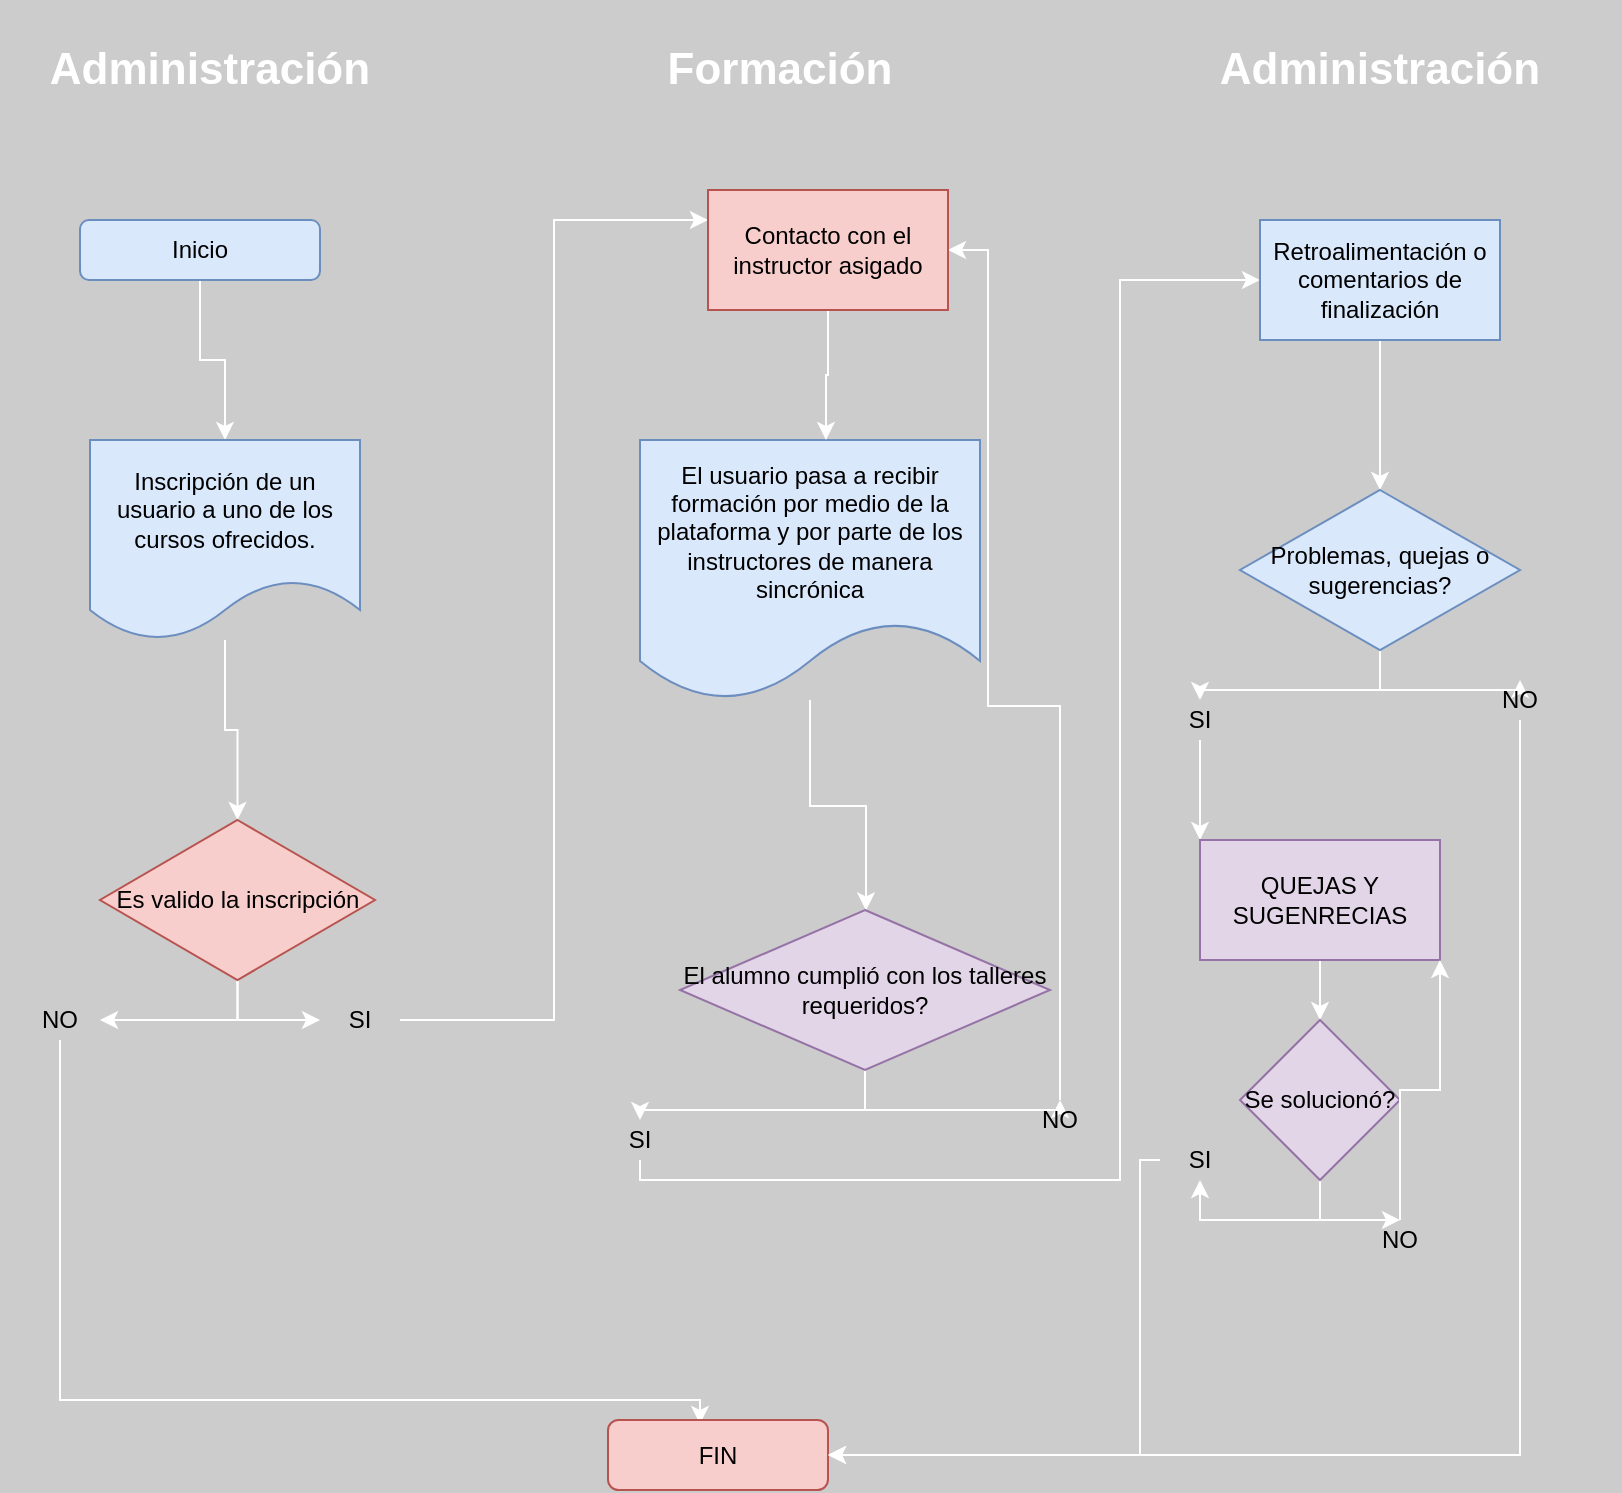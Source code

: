 <mxfile version="13.8.3" type="github">
  <diagram id="l8dNg07YHRR2AjKFmhx5" name="Page-1">
    <mxGraphModel dx="1365" dy="794" grid="1" gridSize="10" guides="1" tooltips="1" connect="1" arrows="1" fold="1" page="1" pageScale="1" pageWidth="827" pageHeight="1169" background="#CCCCCC" math="0" shadow="0">
      <root>
        <mxCell id="0" />
        <mxCell id="1" parent="0" />
        <mxCell id="ggHi2MfkiVqWgaHe4agL-7" value="" style="edgeStyle=orthogonalEdgeStyle;rounded=0;orthogonalLoop=1;jettySize=auto;html=1;strokeColor=#FFFFFF;" edge="1" parent="1" source="ggHi2MfkiVqWgaHe4agL-2" target="ggHi2MfkiVqWgaHe4agL-5">
          <mxGeometry relative="1" as="geometry" />
        </mxCell>
        <mxCell id="ggHi2MfkiVqWgaHe4agL-2" value="Inicio" style="rounded=1;whiteSpace=wrap;html=1;fillColor=#dae8fc;strokeColor=#6c8ebf;" vertex="1" parent="1">
          <mxGeometry x="40" y="110" width="120" height="30" as="geometry" />
        </mxCell>
        <mxCell id="ggHi2MfkiVqWgaHe4agL-3" value="&lt;font style=&quot;font-size: 22px&quot; color=&quot;#ffffff&quot;&gt;&lt;b&gt;Administración&lt;/b&gt;&lt;/font&gt;" style="text;html=1;strokeColor=none;fillColor=none;align=center;verticalAlign=middle;whiteSpace=wrap;rounded=0;" vertex="1" parent="1">
          <mxGeometry width="210" height="70" as="geometry" />
        </mxCell>
        <mxCell id="ggHi2MfkiVqWgaHe4agL-14" value="" style="edgeStyle=orthogonalEdgeStyle;rounded=0;orthogonalLoop=1;jettySize=auto;html=1;strokeColor=#FFFFFF;" edge="1" parent="1" source="ggHi2MfkiVqWgaHe4agL-5" target="ggHi2MfkiVqWgaHe4agL-13">
          <mxGeometry relative="1" as="geometry" />
        </mxCell>
        <mxCell id="ggHi2MfkiVqWgaHe4agL-5" value="Inscripción de un usuario a uno de los cursos ofrecidos." style="shape=document;whiteSpace=wrap;html=1;boundedLbl=1;fillColor=#dae8fc;strokeColor=#6c8ebf;" vertex="1" parent="1">
          <mxGeometry x="45" y="220" width="135" height="100" as="geometry" />
        </mxCell>
        <mxCell id="ggHi2MfkiVqWgaHe4agL-9" value="&lt;font color=&quot;#ffffff&quot;&gt;&lt;span style=&quot;font-size: 22px&quot;&gt;&lt;b&gt;Formación&lt;/b&gt;&lt;/span&gt;&lt;/font&gt;" style="text;html=1;strokeColor=none;fillColor=none;align=center;verticalAlign=middle;whiteSpace=wrap;rounded=0;" vertex="1" parent="1">
          <mxGeometry x="270" width="240" height="70" as="geometry" />
        </mxCell>
        <mxCell id="ggHi2MfkiVqWgaHe4agL-27" value="" style="edgeStyle=orthogonalEdgeStyle;rounded=0;orthogonalLoop=1;jettySize=auto;html=1;strokeColor=#FFFFFF;" edge="1" parent="1" source="ggHi2MfkiVqWgaHe4agL-11" target="ggHi2MfkiVqWgaHe4agL-26">
          <mxGeometry relative="1" as="geometry">
            <Array as="points">
              <mxPoint x="405" y="403" />
              <mxPoint x="433" y="403" />
            </Array>
          </mxGeometry>
        </mxCell>
        <mxCell id="ggHi2MfkiVqWgaHe4agL-11" value="El usuario pasa a recibir formación por medio de la plataforma y por parte de los instructores de manera sincrónica" style="shape=document;whiteSpace=wrap;html=1;boundedLbl=1;fillColor=#dae8fc;strokeColor=#6c8ebf;" vertex="1" parent="1">
          <mxGeometry x="320" y="220" width="170" height="130" as="geometry" />
        </mxCell>
        <mxCell id="ggHi2MfkiVqWgaHe4agL-21" style="edgeStyle=orthogonalEdgeStyle;rounded=0;orthogonalLoop=1;jettySize=auto;html=1;entryX=1;entryY=0.5;entryDx=0;entryDy=0;strokeColor=#FFFFFF;" edge="1" parent="1" source="ggHi2MfkiVqWgaHe4agL-13" target="ggHi2MfkiVqWgaHe4agL-17">
          <mxGeometry relative="1" as="geometry" />
        </mxCell>
        <mxCell id="ggHi2MfkiVqWgaHe4agL-24" style="edgeStyle=orthogonalEdgeStyle;rounded=0;orthogonalLoop=1;jettySize=auto;html=1;entryX=0;entryY=0.5;entryDx=0;entryDy=0;strokeColor=#FFFFFF;" edge="1" parent="1" source="ggHi2MfkiVqWgaHe4agL-13" target="ggHi2MfkiVqWgaHe4agL-18">
          <mxGeometry relative="1" as="geometry" />
        </mxCell>
        <mxCell id="ggHi2MfkiVqWgaHe4agL-13" value="Es valido la inscripción" style="rhombus;whiteSpace=wrap;html=1;fillColor=#f8cecc;strokeColor=#b85450;" vertex="1" parent="1">
          <mxGeometry x="50" y="410" width="137.5" height="80" as="geometry" />
        </mxCell>
        <mxCell id="ggHi2MfkiVqWgaHe4agL-23" style="edgeStyle=orthogonalEdgeStyle;rounded=0;orthogonalLoop=1;jettySize=auto;html=1;entryX=0.418;entryY=0.057;entryDx=0;entryDy=0;entryPerimeter=0;strokeColor=#FFFFFF;" edge="1" parent="1" source="ggHi2MfkiVqWgaHe4agL-17" target="ggHi2MfkiVqWgaHe4agL-22">
          <mxGeometry relative="1" as="geometry">
            <Array as="points">
              <mxPoint x="30" y="700" />
              <mxPoint x="350" y="700" />
            </Array>
          </mxGeometry>
        </mxCell>
        <mxCell id="ggHi2MfkiVqWgaHe4agL-17" value="NO" style="text;html=1;strokeColor=none;fillColor=none;align=center;verticalAlign=middle;whiteSpace=wrap;rounded=0;rotation=0;" vertex="1" parent="1">
          <mxGeometry x="10" y="500" width="40" height="20" as="geometry" />
        </mxCell>
        <mxCell id="ggHi2MfkiVqWgaHe4agL-25" style="edgeStyle=orthogonalEdgeStyle;rounded=0;orthogonalLoop=1;jettySize=auto;html=1;strokeColor=#FFFFFF;entryX=0;entryY=0.25;entryDx=0;entryDy=0;" edge="1" parent="1" source="ggHi2MfkiVqWgaHe4agL-18" target="ggHi2MfkiVqWgaHe4agL-33">
          <mxGeometry relative="1" as="geometry">
            <mxPoint x="260" y="130" as="targetPoint" />
          </mxGeometry>
        </mxCell>
        <mxCell id="ggHi2MfkiVqWgaHe4agL-18" value="SI" style="text;html=1;strokeColor=none;fillColor=none;align=center;verticalAlign=middle;whiteSpace=wrap;rounded=0;" vertex="1" parent="1">
          <mxGeometry x="160" y="500" width="40" height="20" as="geometry" />
        </mxCell>
        <mxCell id="ggHi2MfkiVqWgaHe4agL-22" value="FIN" style="rounded=1;whiteSpace=wrap;html=1;fillColor=#f8cecc;strokeColor=#b85450;" vertex="1" parent="1">
          <mxGeometry x="304" y="710" width="110" height="35" as="geometry" />
        </mxCell>
        <mxCell id="ggHi2MfkiVqWgaHe4agL-28" style="edgeStyle=orthogonalEdgeStyle;rounded=0;orthogonalLoop=1;jettySize=auto;html=1;strokeColor=#FFFFFF;" edge="1" parent="1" source="ggHi2MfkiVqWgaHe4agL-26" target="ggHi2MfkiVqWgaHe4agL-29">
          <mxGeometry relative="1" as="geometry">
            <mxPoint x="320" y="570" as="targetPoint" />
          </mxGeometry>
        </mxCell>
        <mxCell id="ggHi2MfkiVqWgaHe4agL-30" style="edgeStyle=orthogonalEdgeStyle;rounded=0;orthogonalLoop=1;jettySize=auto;html=1;strokeColor=#FFFFFF;" edge="1" parent="1" source="ggHi2MfkiVqWgaHe4agL-26" target="ggHi2MfkiVqWgaHe4agL-31">
          <mxGeometry relative="1" as="geometry">
            <mxPoint x="520" y="560" as="targetPoint" />
          </mxGeometry>
        </mxCell>
        <mxCell id="ggHi2MfkiVqWgaHe4agL-26" value="El alumno cumplió con los talleres requeridos?" style="rhombus;whiteSpace=wrap;html=1;strokeColor=#9673a6;fillColor=#e1d5e7;" vertex="1" parent="1">
          <mxGeometry x="340" y="455" width="185" height="80" as="geometry" />
        </mxCell>
        <mxCell id="ggHi2MfkiVqWgaHe4agL-38" style="edgeStyle=orthogonalEdgeStyle;rounded=0;orthogonalLoop=1;jettySize=auto;html=1;strokeColor=#FFFFFF;" edge="1" parent="1" source="ggHi2MfkiVqWgaHe4agL-29" target="ggHi2MfkiVqWgaHe4agL-37">
          <mxGeometry relative="1" as="geometry">
            <Array as="points">
              <mxPoint x="320" y="590" />
              <mxPoint x="560" y="590" />
              <mxPoint x="560" y="140" />
            </Array>
          </mxGeometry>
        </mxCell>
        <mxCell id="ggHi2MfkiVqWgaHe4agL-29" value="SI" style="text;html=1;strokeColor=none;fillColor=none;align=center;verticalAlign=middle;whiteSpace=wrap;rounded=0;" vertex="1" parent="1">
          <mxGeometry x="300" y="560" width="40" height="20" as="geometry" />
        </mxCell>
        <mxCell id="ggHi2MfkiVqWgaHe4agL-39" style="edgeStyle=orthogonalEdgeStyle;rounded=0;orthogonalLoop=1;jettySize=auto;html=1;strokeColor=#FFFFFF;entryX=1;entryY=0.5;entryDx=0;entryDy=0;" edge="1" parent="1" source="ggHi2MfkiVqWgaHe4agL-31" target="ggHi2MfkiVqWgaHe4agL-33">
          <mxGeometry relative="1" as="geometry">
            <mxPoint x="520" y="120" as="targetPoint" />
            <Array as="points">
              <mxPoint x="530" y="353" />
              <mxPoint x="494" y="353" />
              <mxPoint x="494" y="125" />
            </Array>
          </mxGeometry>
        </mxCell>
        <mxCell id="ggHi2MfkiVqWgaHe4agL-31" value="NO" style="text;html=1;strokeColor=none;fillColor=none;align=center;verticalAlign=middle;whiteSpace=wrap;rounded=0;" vertex="1" parent="1">
          <mxGeometry x="510" y="550" width="40" height="20" as="geometry" />
        </mxCell>
        <mxCell id="ggHi2MfkiVqWgaHe4agL-34" style="edgeStyle=orthogonalEdgeStyle;rounded=0;orthogonalLoop=1;jettySize=auto;html=1;entryX=0.547;entryY=0;entryDx=0;entryDy=0;entryPerimeter=0;strokeColor=#FFFFFF;" edge="1" parent="1" source="ggHi2MfkiVqWgaHe4agL-33" target="ggHi2MfkiVqWgaHe4agL-11">
          <mxGeometry relative="1" as="geometry" />
        </mxCell>
        <mxCell id="ggHi2MfkiVqWgaHe4agL-33" value="Contacto con el instructor asigado" style="rounded=0;whiteSpace=wrap;html=1;fillColor=#f8cecc;strokeColor=#b85450;" vertex="1" parent="1">
          <mxGeometry x="354" y="95" width="120" height="60" as="geometry" />
        </mxCell>
        <mxCell id="ggHi2MfkiVqWgaHe4agL-36" value="&lt;font color=&quot;#ffffff&quot;&gt;&lt;span style=&quot;font-size: 22px&quot;&gt;&lt;b&gt;Administración&lt;/b&gt;&lt;/span&gt;&lt;/font&gt;" style="text;html=1;strokeColor=none;fillColor=none;align=center;verticalAlign=middle;whiteSpace=wrap;rounded=0;" vertex="1" parent="1">
          <mxGeometry x="570" width="240" height="70" as="geometry" />
        </mxCell>
        <mxCell id="ggHi2MfkiVqWgaHe4agL-41" value="" style="edgeStyle=orthogonalEdgeStyle;rounded=0;orthogonalLoop=1;jettySize=auto;html=1;strokeColor=#FFFFFF;" edge="1" parent="1" source="ggHi2MfkiVqWgaHe4agL-37" target="ggHi2MfkiVqWgaHe4agL-40">
          <mxGeometry relative="1" as="geometry" />
        </mxCell>
        <mxCell id="ggHi2MfkiVqWgaHe4agL-37" value="Retroalimentación o comentarios de finalización" style="rounded=0;whiteSpace=wrap;html=1;fillColor=#dae8fc;strokeColor=#6c8ebf;" vertex="1" parent="1">
          <mxGeometry x="630" y="110" width="120" height="60" as="geometry" />
        </mxCell>
        <mxCell id="ggHi2MfkiVqWgaHe4agL-42" style="edgeStyle=orthogonalEdgeStyle;rounded=0;orthogonalLoop=1;jettySize=auto;html=1;strokeColor=#FFFFFF;" edge="1" parent="1" source="ggHi2MfkiVqWgaHe4agL-40" target="ggHi2MfkiVqWgaHe4agL-43">
          <mxGeometry relative="1" as="geometry">
            <mxPoint x="600" y="360" as="targetPoint" />
          </mxGeometry>
        </mxCell>
        <mxCell id="ggHi2MfkiVqWgaHe4agL-44" style="edgeStyle=orthogonalEdgeStyle;rounded=0;orthogonalLoop=1;jettySize=auto;html=1;strokeColor=#FFFFFF;" edge="1" parent="1" source="ggHi2MfkiVqWgaHe4agL-40" target="ggHi2MfkiVqWgaHe4agL-45">
          <mxGeometry relative="1" as="geometry">
            <mxPoint x="760" y="350" as="targetPoint" />
          </mxGeometry>
        </mxCell>
        <mxCell id="ggHi2MfkiVqWgaHe4agL-40" value="Problemas, quejas o sugerencias?" style="rhombus;whiteSpace=wrap;html=1;rounded=0;strokeColor=#6c8ebf;fillColor=#dae8fc;" vertex="1" parent="1">
          <mxGeometry x="620" y="245" width="140" height="80" as="geometry" />
        </mxCell>
        <mxCell id="ggHi2MfkiVqWgaHe4agL-48" style="edgeStyle=orthogonalEdgeStyle;rounded=0;orthogonalLoop=1;jettySize=auto;html=1;entryX=0;entryY=0;entryDx=0;entryDy=0;strokeColor=#FFFFFF;" edge="1" parent="1" source="ggHi2MfkiVqWgaHe4agL-43" target="ggHi2MfkiVqWgaHe4agL-47">
          <mxGeometry relative="1" as="geometry" />
        </mxCell>
        <mxCell id="ggHi2MfkiVqWgaHe4agL-43" value="SI" style="text;html=1;strokeColor=none;fillColor=none;align=center;verticalAlign=middle;whiteSpace=wrap;rounded=0;" vertex="1" parent="1">
          <mxGeometry x="580" y="350" width="40" height="20" as="geometry" />
        </mxCell>
        <mxCell id="ggHi2MfkiVqWgaHe4agL-46" style="edgeStyle=orthogonalEdgeStyle;rounded=0;orthogonalLoop=1;jettySize=auto;html=1;strokeColor=#FFFFFF;entryX=1;entryY=0.5;entryDx=0;entryDy=0;" edge="1" parent="1" source="ggHi2MfkiVqWgaHe4agL-45" target="ggHi2MfkiVqWgaHe4agL-22">
          <mxGeometry relative="1" as="geometry">
            <mxPoint x="770" y="730" as="targetPoint" />
            <Array as="points">
              <mxPoint x="760" y="728" />
            </Array>
          </mxGeometry>
        </mxCell>
        <mxCell id="ggHi2MfkiVqWgaHe4agL-45" value="NO" style="text;html=1;strokeColor=none;fillColor=none;align=center;verticalAlign=middle;whiteSpace=wrap;rounded=0;" vertex="1" parent="1">
          <mxGeometry x="740" y="340" width="40" height="20" as="geometry" />
        </mxCell>
        <mxCell id="ggHi2MfkiVqWgaHe4agL-52" value="" style="edgeStyle=orthogonalEdgeStyle;rounded=0;orthogonalLoop=1;jettySize=auto;html=1;strokeColor=#FFFFFF;" edge="1" parent="1" source="ggHi2MfkiVqWgaHe4agL-47" target="ggHi2MfkiVqWgaHe4agL-51">
          <mxGeometry relative="1" as="geometry" />
        </mxCell>
        <mxCell id="ggHi2MfkiVqWgaHe4agL-47" value="QUEJAS Y SUGENRECIAS" style="rounded=0;whiteSpace=wrap;html=1;fillColor=#e1d5e7;strokeColor=#9673a6;" vertex="1" parent="1">
          <mxGeometry x="600" y="420" width="120" height="60" as="geometry" />
        </mxCell>
        <mxCell id="ggHi2MfkiVqWgaHe4agL-53" style="edgeStyle=orthogonalEdgeStyle;rounded=0;orthogonalLoop=1;jettySize=auto;html=1;strokeColor=#FFFFFF;" edge="1" parent="1" source="ggHi2MfkiVqWgaHe4agL-51" target="ggHi2MfkiVqWgaHe4agL-54">
          <mxGeometry relative="1" as="geometry">
            <mxPoint x="600" y="580" as="targetPoint" />
          </mxGeometry>
        </mxCell>
        <mxCell id="ggHi2MfkiVqWgaHe4agL-56" style="edgeStyle=orthogonalEdgeStyle;rounded=0;orthogonalLoop=1;jettySize=auto;html=1;strokeColor=#FFFFFF;" edge="1" parent="1" source="ggHi2MfkiVqWgaHe4agL-51" target="ggHi2MfkiVqWgaHe4agL-57">
          <mxGeometry relative="1" as="geometry">
            <mxPoint x="700" y="620" as="targetPoint" />
          </mxGeometry>
        </mxCell>
        <mxCell id="ggHi2MfkiVqWgaHe4agL-51" value="Se solucionó?" style="rhombus;whiteSpace=wrap;html=1;rounded=0;strokeColor=#9673a6;fillColor=#e1d5e7;" vertex="1" parent="1">
          <mxGeometry x="620" y="510" width="80" height="80" as="geometry" />
        </mxCell>
        <mxCell id="ggHi2MfkiVqWgaHe4agL-55" style="edgeStyle=orthogonalEdgeStyle;rounded=0;orthogonalLoop=1;jettySize=auto;html=1;entryX=1;entryY=0.5;entryDx=0;entryDy=0;strokeColor=#FFFFFF;" edge="1" parent="1" source="ggHi2MfkiVqWgaHe4agL-54" target="ggHi2MfkiVqWgaHe4agL-22">
          <mxGeometry relative="1" as="geometry">
            <Array as="points">
              <mxPoint x="570" y="580" />
              <mxPoint x="570" y="728" />
            </Array>
          </mxGeometry>
        </mxCell>
        <mxCell id="ggHi2MfkiVqWgaHe4agL-54" value="SI" style="text;html=1;strokeColor=none;fillColor=none;align=center;verticalAlign=middle;whiteSpace=wrap;rounded=0;" vertex="1" parent="1">
          <mxGeometry x="580" y="570" width="40" height="20" as="geometry" />
        </mxCell>
        <mxCell id="ggHi2MfkiVqWgaHe4agL-58" style="edgeStyle=orthogonalEdgeStyle;rounded=0;orthogonalLoop=1;jettySize=auto;html=1;entryX=1;entryY=1;entryDx=0;entryDy=0;strokeColor=#FFFFFF;" edge="1" parent="1" source="ggHi2MfkiVqWgaHe4agL-57" target="ggHi2MfkiVqWgaHe4agL-47">
          <mxGeometry relative="1" as="geometry" />
        </mxCell>
        <mxCell id="ggHi2MfkiVqWgaHe4agL-57" value="NO" style="text;html=1;strokeColor=none;fillColor=none;align=center;verticalAlign=middle;whiteSpace=wrap;rounded=0;" vertex="1" parent="1">
          <mxGeometry x="680" y="610" width="40" height="20" as="geometry" />
        </mxCell>
      </root>
    </mxGraphModel>
  </diagram>
</mxfile>
